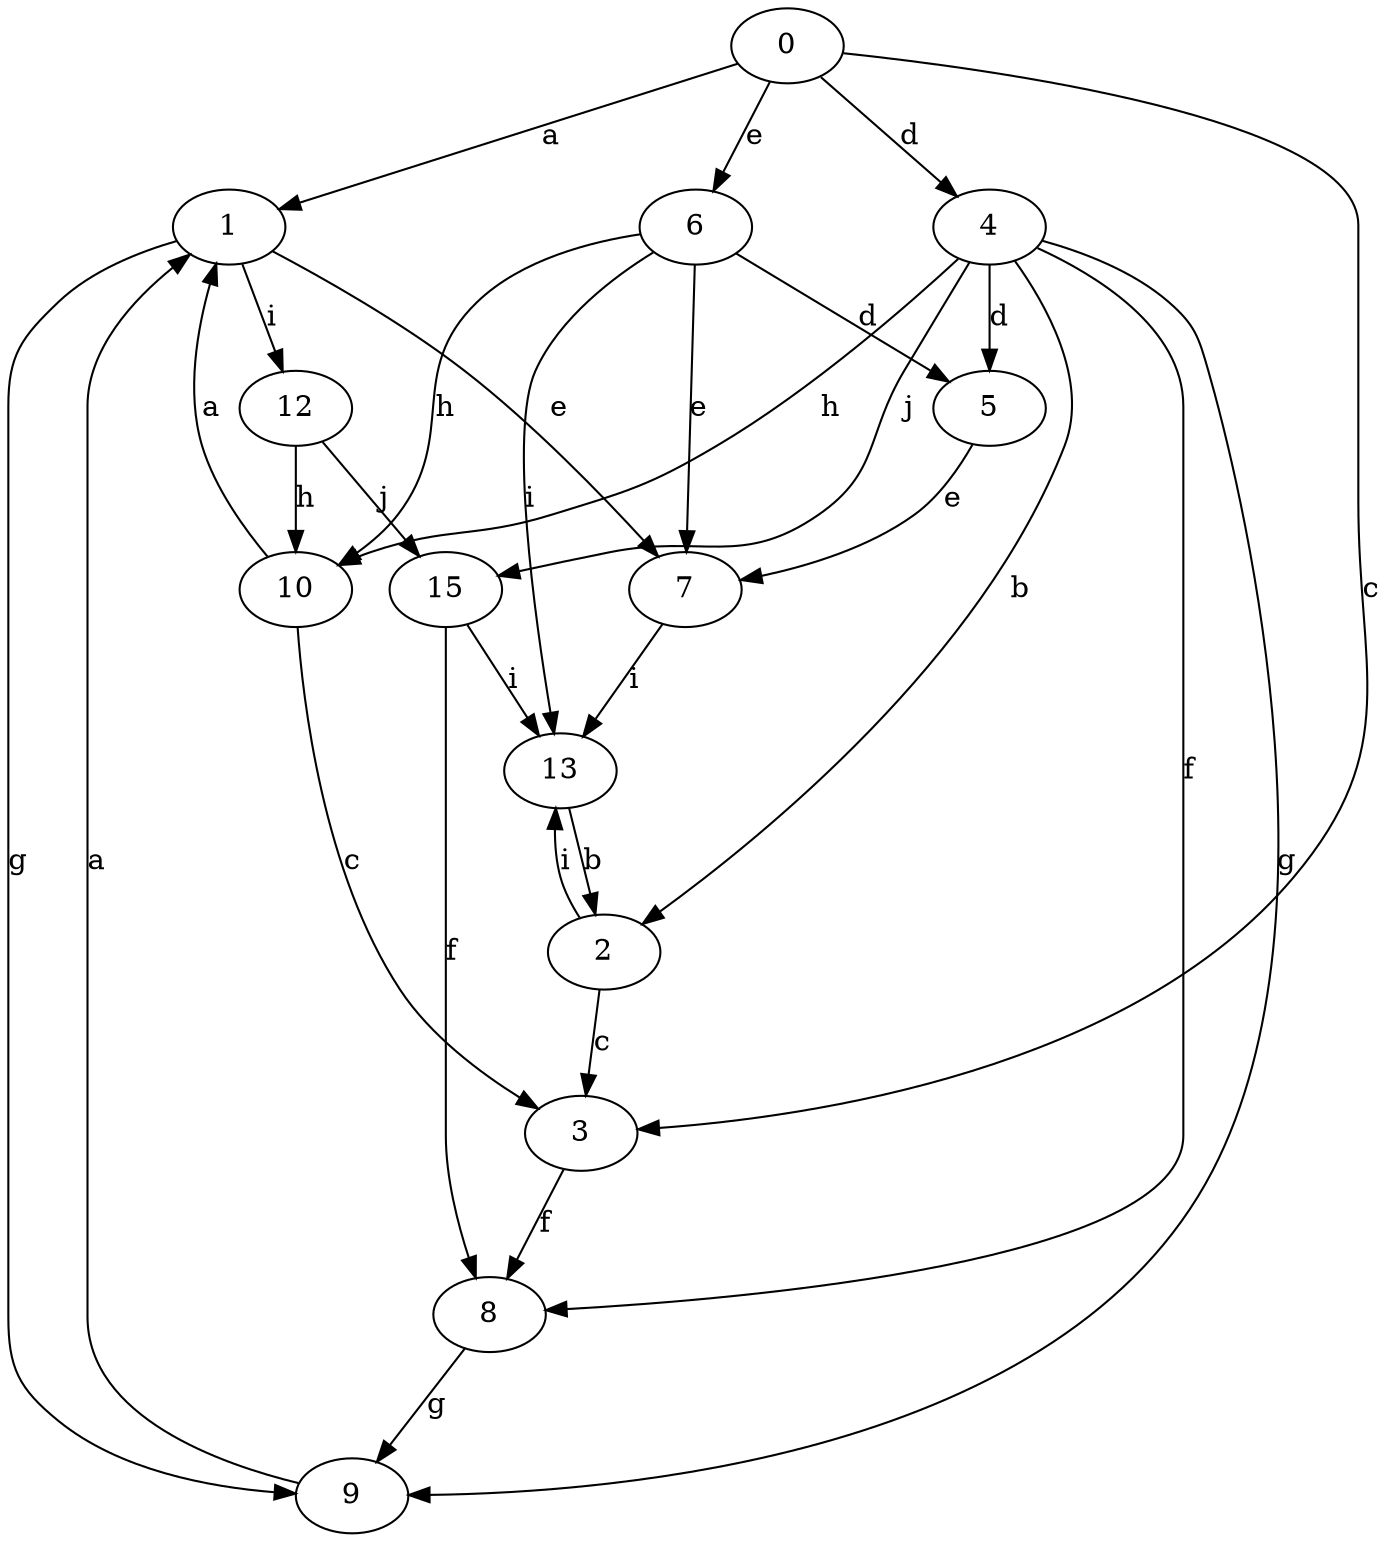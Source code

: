 strict digraph  {
0;
1;
2;
3;
4;
5;
6;
7;
8;
9;
10;
12;
13;
15;
0 -> 1  [label=a];
0 -> 3  [label=c];
0 -> 4  [label=d];
0 -> 6  [label=e];
1 -> 7  [label=e];
1 -> 9  [label=g];
1 -> 12  [label=i];
2 -> 3  [label=c];
2 -> 13  [label=i];
3 -> 8  [label=f];
4 -> 2  [label=b];
4 -> 5  [label=d];
4 -> 8  [label=f];
4 -> 9  [label=g];
4 -> 10  [label=h];
4 -> 15  [label=j];
5 -> 7  [label=e];
6 -> 5  [label=d];
6 -> 7  [label=e];
6 -> 10  [label=h];
6 -> 13  [label=i];
7 -> 13  [label=i];
8 -> 9  [label=g];
9 -> 1  [label=a];
10 -> 1  [label=a];
10 -> 3  [label=c];
12 -> 10  [label=h];
12 -> 15  [label=j];
13 -> 2  [label=b];
15 -> 8  [label=f];
15 -> 13  [label=i];
}

